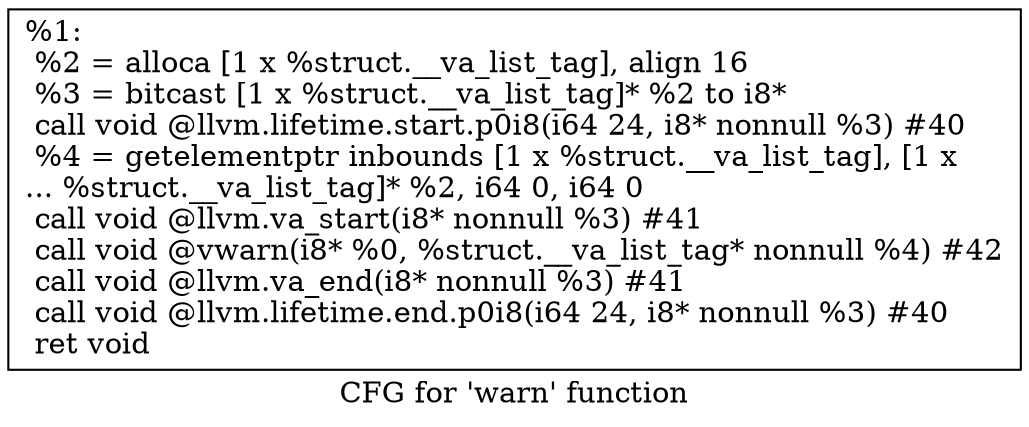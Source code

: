 digraph "CFG for 'warn' function" {
	label="CFG for 'warn' function";

	Node0x17fb740 [shape=record,label="{%1:\l  %2 = alloca [1 x %struct.__va_list_tag], align 16\l  %3 = bitcast [1 x %struct.__va_list_tag]* %2 to i8*\l  call void @llvm.lifetime.start.p0i8(i64 24, i8* nonnull %3) #40\l  %4 = getelementptr inbounds [1 x %struct.__va_list_tag], [1 x\l... %struct.__va_list_tag]* %2, i64 0, i64 0\l  call void @llvm.va_start(i8* nonnull %3) #41\l  call void @vwarn(i8* %0, %struct.__va_list_tag* nonnull %4) #42\l  call void @llvm.va_end(i8* nonnull %3) #41\l  call void @llvm.lifetime.end.p0i8(i64 24, i8* nonnull %3) #40\l  ret void\l}"];
}
